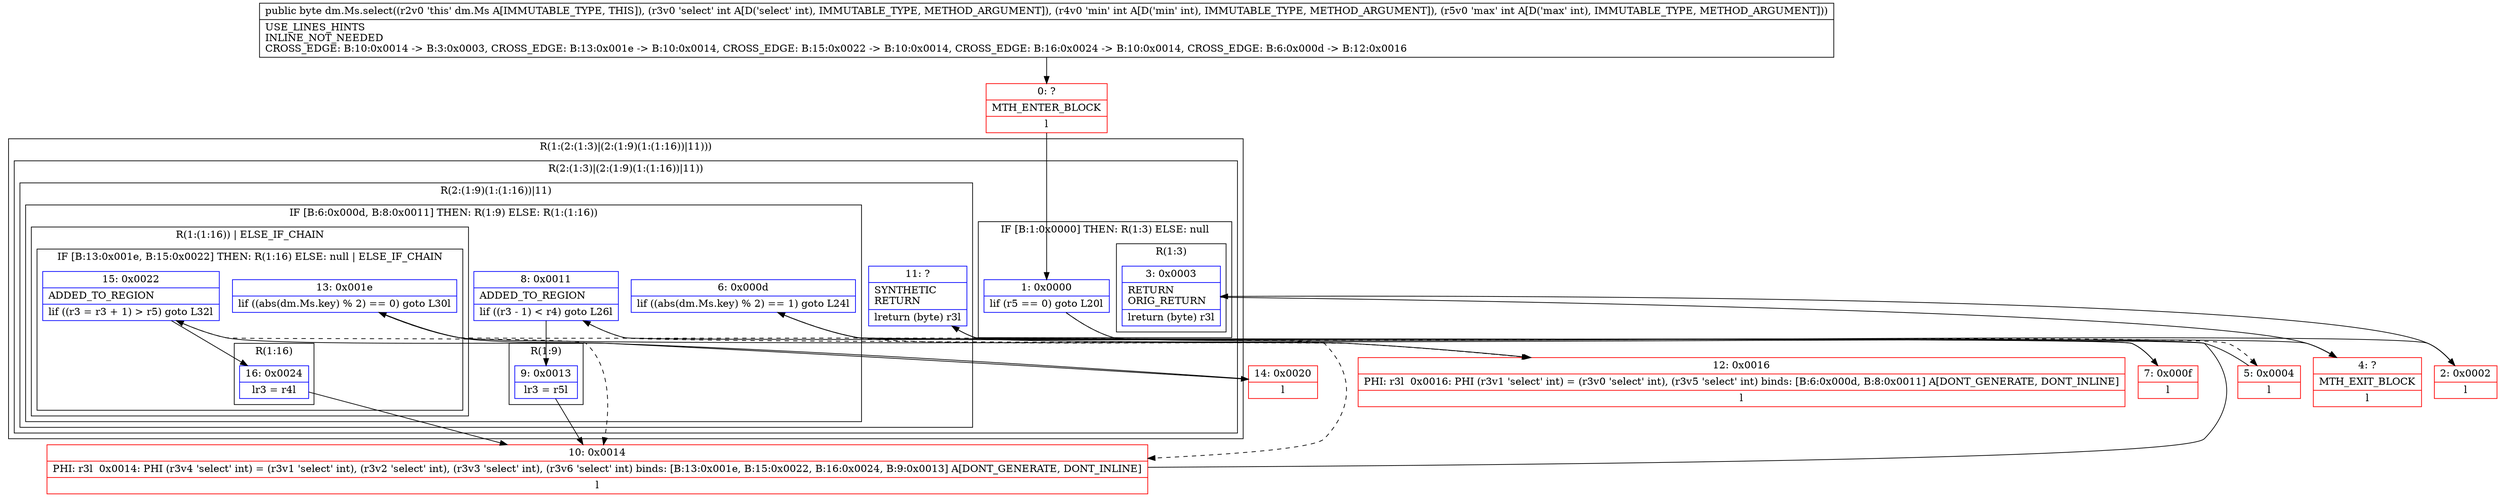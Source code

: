 digraph "CFG fordm.Ms.select(III)B" {
subgraph cluster_Region_997290053 {
label = "R(1:(2:(1:3)|(2:(1:9)(1:(1:16))|11)))";
node [shape=record,color=blue];
subgraph cluster_Region_1188195996 {
label = "R(2:(1:3)|(2:(1:9)(1:(1:16))|11))";
node [shape=record,color=blue];
subgraph cluster_IfRegion_440911041 {
label = "IF [B:1:0x0000] THEN: R(1:3) ELSE: null";
node [shape=record,color=blue];
Node_1 [shape=record,label="{1\:\ 0x0000|lif (r5 == 0) goto L20l}"];
subgraph cluster_Region_1888645369 {
label = "R(1:3)";
node [shape=record,color=blue];
Node_3 [shape=record,label="{3\:\ 0x0003|RETURN\lORIG_RETURN\l|lreturn (byte) r3l}"];
}
}
subgraph cluster_Region_1087489526 {
label = "R(2:(1:9)(1:(1:16))|11)";
node [shape=record,color=blue];
subgraph cluster_IfRegion_362997246 {
label = "IF [B:6:0x000d, B:8:0x0011] THEN: R(1:9) ELSE: R(1:(1:16))";
node [shape=record,color=blue];
Node_6 [shape=record,label="{6\:\ 0x000d|lif ((abs(dm.Ms.key) % 2) == 1) goto L24l}"];
Node_8 [shape=record,label="{8\:\ 0x0011|ADDED_TO_REGION\l|lif ((r3 \- 1) \< r4) goto L26l}"];
subgraph cluster_Region_828856903 {
label = "R(1:9)";
node [shape=record,color=blue];
Node_9 [shape=record,label="{9\:\ 0x0013|lr3 = r5l}"];
}
subgraph cluster_Region_1376907562 {
label = "R(1:(1:16)) | ELSE_IF_CHAIN\l";
node [shape=record,color=blue];
subgraph cluster_IfRegion_471953643 {
label = "IF [B:13:0x001e, B:15:0x0022] THEN: R(1:16) ELSE: null | ELSE_IF_CHAIN\l";
node [shape=record,color=blue];
Node_13 [shape=record,label="{13\:\ 0x001e|lif ((abs(dm.Ms.key) % 2) == 0) goto L30l}"];
Node_15 [shape=record,label="{15\:\ 0x0022|ADDED_TO_REGION\l|lif ((r3 = r3 + 1) \> r5) goto L32l}"];
subgraph cluster_Region_506395524 {
label = "R(1:16)";
node [shape=record,color=blue];
Node_16 [shape=record,label="{16\:\ 0x0024|lr3 = r4l}"];
}
}
}
}
Node_11 [shape=record,label="{11\:\ ?|SYNTHETIC\lRETURN\l|lreturn (byte) r3l}"];
}
}
}
Node_0 [shape=record,color=red,label="{0\:\ ?|MTH_ENTER_BLOCK\l|l}"];
Node_2 [shape=record,color=red,label="{2\:\ 0x0002|l}"];
Node_4 [shape=record,color=red,label="{4\:\ ?|MTH_EXIT_BLOCK\l|l}"];
Node_5 [shape=record,color=red,label="{5\:\ 0x0004|l}"];
Node_7 [shape=record,color=red,label="{7\:\ 0x000f|l}"];
Node_10 [shape=record,color=red,label="{10\:\ 0x0014|PHI: r3l  0x0014: PHI (r3v4 'select' int) = (r3v1 'select' int), (r3v2 'select' int), (r3v3 'select' int), (r3v6 'select' int) binds: [B:13:0x001e, B:15:0x0022, B:16:0x0024, B:9:0x0013] A[DONT_GENERATE, DONT_INLINE]\l|l}"];
Node_12 [shape=record,color=red,label="{12\:\ 0x0016|PHI: r3l  0x0016: PHI (r3v1 'select' int) = (r3v0 'select' int), (r3v5 'select' int) binds: [B:6:0x000d, B:8:0x0011] A[DONT_GENERATE, DONT_INLINE]\l|l}"];
Node_14 [shape=record,color=red,label="{14\:\ 0x0020|l}"];
MethodNode[shape=record,label="{public byte dm.Ms.select((r2v0 'this' dm.Ms A[IMMUTABLE_TYPE, THIS]), (r3v0 'select' int A[D('select' int), IMMUTABLE_TYPE, METHOD_ARGUMENT]), (r4v0 'min' int A[D('min' int), IMMUTABLE_TYPE, METHOD_ARGUMENT]), (r5v0 'max' int A[D('max' int), IMMUTABLE_TYPE, METHOD_ARGUMENT]))  | USE_LINES_HINTS\lINLINE_NOT_NEEDED\lCROSS_EDGE: B:10:0x0014 \-\> B:3:0x0003, CROSS_EDGE: B:13:0x001e \-\> B:10:0x0014, CROSS_EDGE: B:15:0x0022 \-\> B:10:0x0014, CROSS_EDGE: B:16:0x0024 \-\> B:10:0x0014, CROSS_EDGE: B:6:0x000d \-\> B:12:0x0016\l}"];
MethodNode -> Node_0;
Node_1 -> Node_2;
Node_1 -> Node_5[style=dashed];
Node_3 -> Node_4;
Node_6 -> Node_7;
Node_6 -> Node_12[style=dashed];
Node_8 -> Node_9;
Node_8 -> Node_12[style=dashed];
Node_9 -> Node_10;
Node_13 -> Node_10[style=dashed];
Node_13 -> Node_14;
Node_15 -> Node_10[style=dashed];
Node_15 -> Node_16;
Node_16 -> Node_10;
Node_11 -> Node_4;
Node_0 -> Node_1;
Node_2 -> Node_3;
Node_5 -> Node_6;
Node_7 -> Node_8;
Node_10 -> Node_11;
Node_12 -> Node_13;
Node_14 -> Node_15;
}

